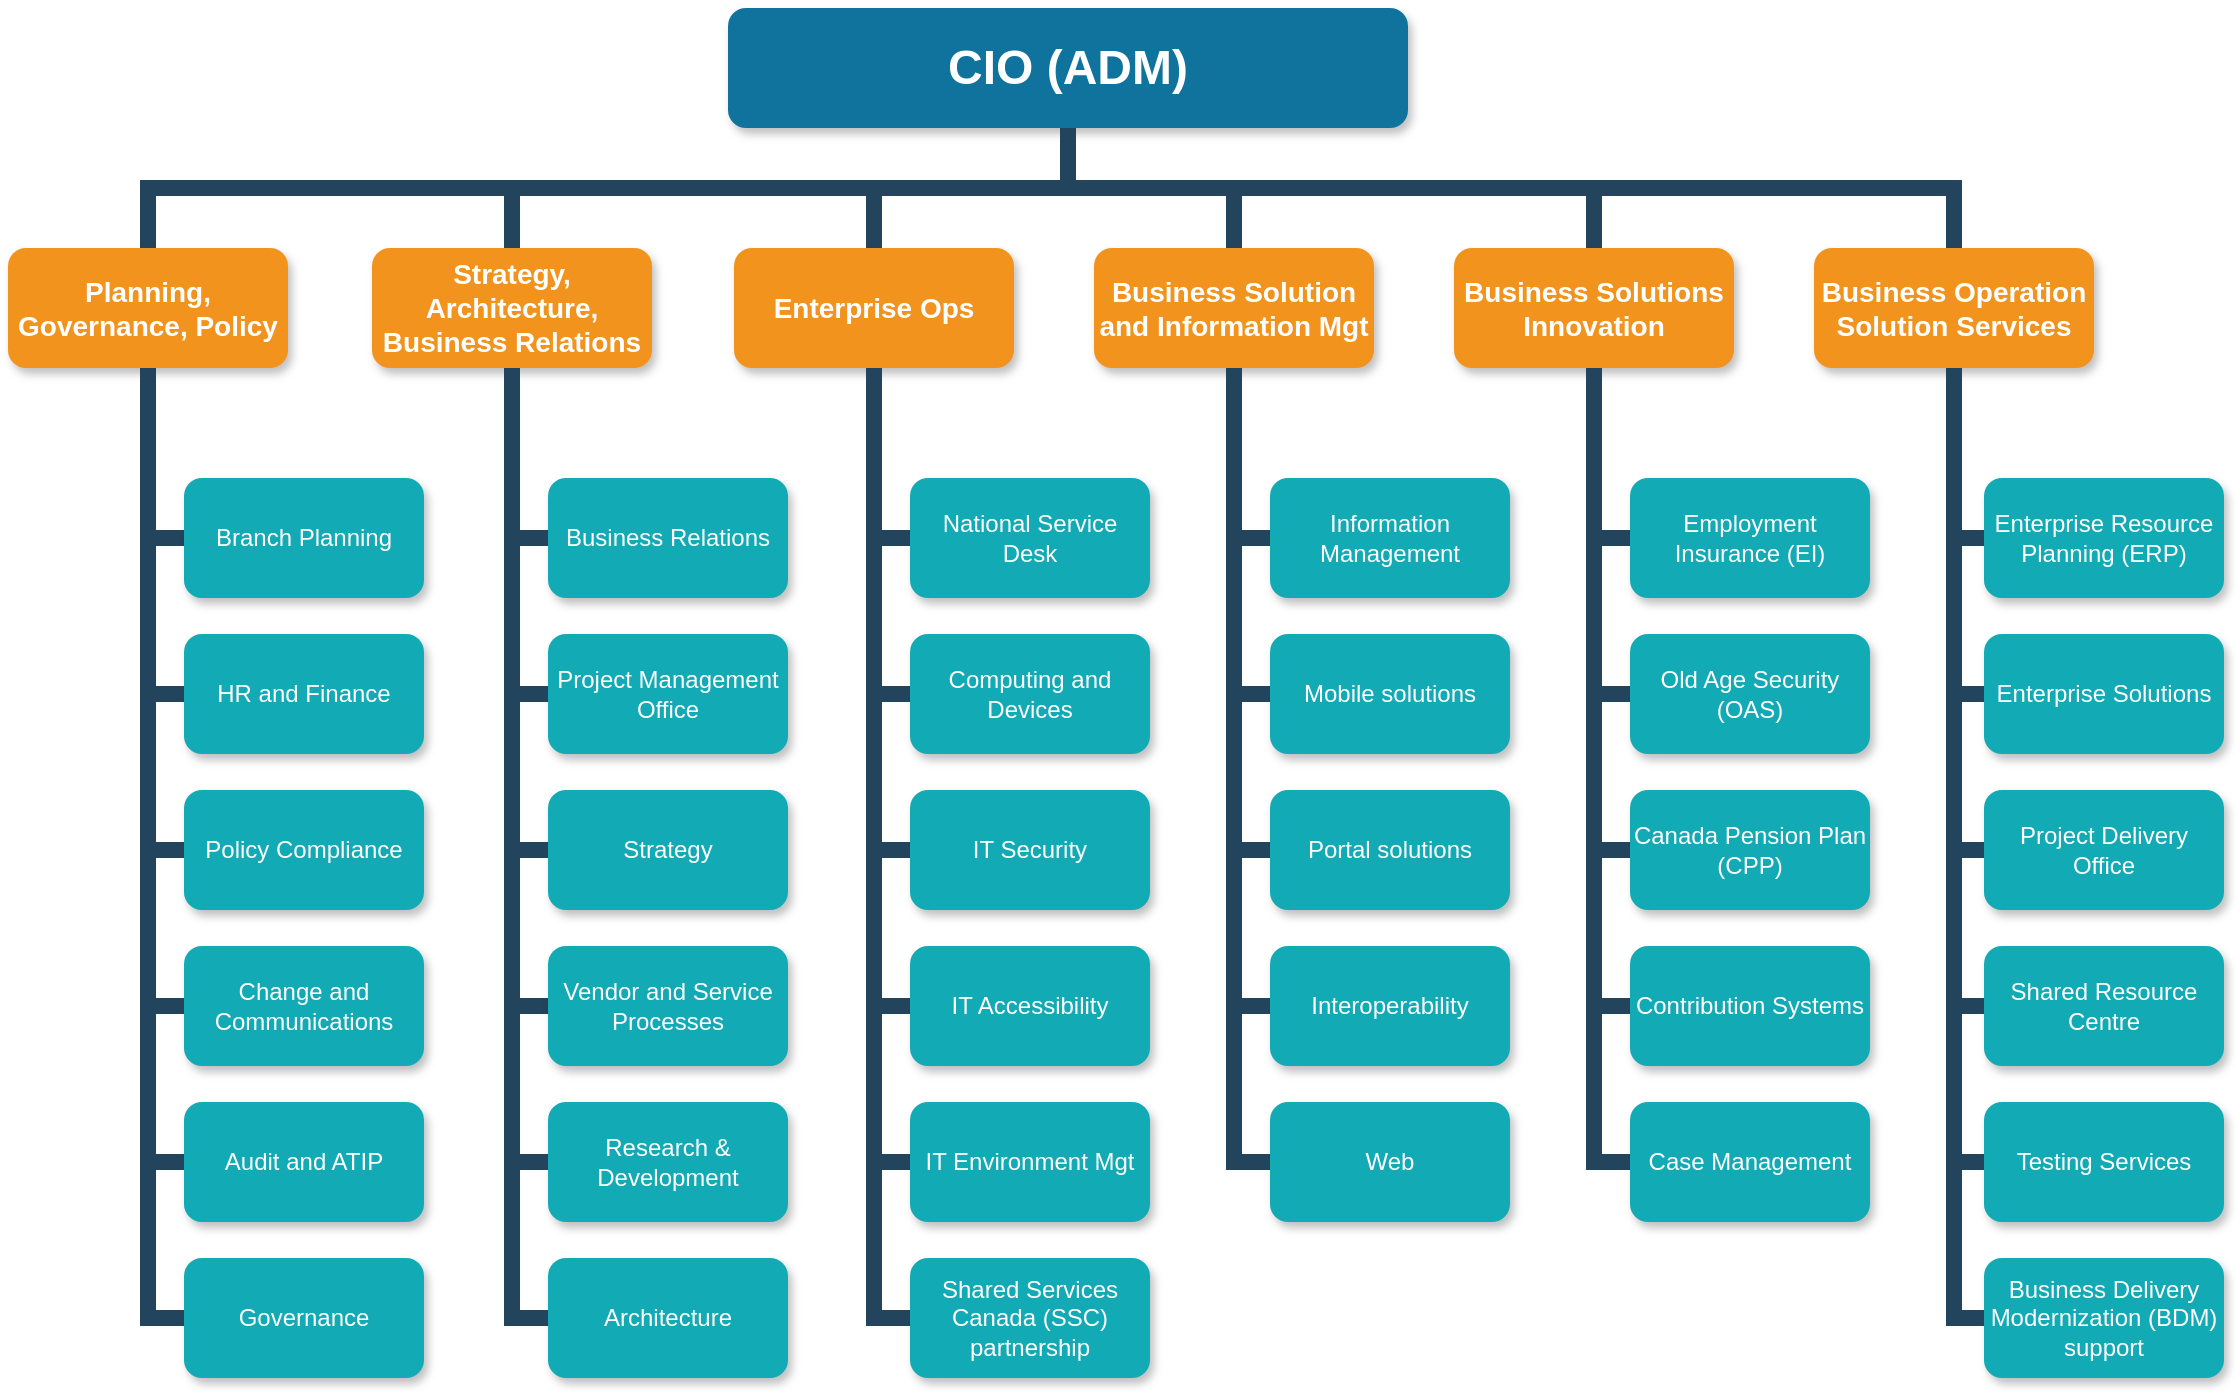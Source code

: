 <mxfile version="12.5.5" type="device"><diagram name="Page-1" id="64c3da0e-402f-94eb-ee01-a36477274f13"><mxGraphModel dx="1656" dy="853" grid="1" gridSize="10" guides="1" tooltips="1" connect="1" arrows="1" fold="1" page="1" pageScale="1" pageWidth="1169" pageHeight="826" background="#ffffff" math="0" shadow="0"><root><mxCell id="0"/><mxCell id="1" parent="0"/><mxCell id="2" value="CIO (ADM)" style="whiteSpace=wrap;rounded=1;shadow=1;fillColor=#10739E;strokeColor=none;fontColor=#FFFFFF;fontStyle=1;fontSize=24" parent="1" vertex="1"><mxGeometry x="370" y="30" width="340" height="60" as="geometry"/></mxCell><mxCell id="3" value="Planning, Governance, Policy" style="whiteSpace=wrap;rounded=1;fillColor=#F2931E;strokeColor=none;shadow=1;fontColor=#FFFFFF;fontStyle=1;fontSize=14" parent="1" vertex="1"><mxGeometry x="10" y="150.0" width="140" height="60" as="geometry"/></mxCell><mxCell id="4" value="Strategy, Architecture, Business Relations" style="whiteSpace=wrap;rounded=1;fillColor=#F2931E;strokeColor=none;shadow=1;fontColor=#FFFFFF;fontStyle=1;fontSize=14" parent="1" vertex="1"><mxGeometry x="192" y="150.0" width="140" height="60" as="geometry"/></mxCell><mxCell id="5" value="Business Operation Solution Services" style="whiteSpace=wrap;rounded=1;fillColor=#F2931E;strokeColor=none;shadow=1;fontColor=#FFFFFF;fontStyle=1;fontSize=14" parent="1" vertex="1"><mxGeometry x="913" y="150.0" width="140" height="60" as="geometry"/></mxCell><mxCell id="6" value="Enterprise Ops" style="whiteSpace=wrap;rounded=1;fillColor=#F2931E;strokeColor=none;shadow=1;fontColor=#FFFFFF;fontStyle=1;fontSize=14" parent="1" vertex="1"><mxGeometry x="373" y="150.0" width="140" height="60" as="geometry"/></mxCell><mxCell id="7" value="Business Solution and Information Mgt" style="whiteSpace=wrap;rounded=1;fillColor=#F2931E;strokeColor=none;shadow=1;fontColor=#FFFFFF;fontStyle=1;fontSize=14" parent="1" vertex="1"><mxGeometry x="553" y="150.0" width="140" height="60" as="geometry"/></mxCell><mxCell id="8" value="Business Solutions Innovation" style="whiteSpace=wrap;rounded=1;fillColor=#F2931E;strokeColor=none;shadow=1;fontColor=#FFFFFF;fontStyle=1;fontSize=14" parent="1" vertex="1"><mxGeometry x="733" y="150.0" width="140" height="60" as="geometry"/></mxCell><mxCell id="43" value="Business Relations" style="whiteSpace=wrap;rounded=1;fillColor=#12AAB5;strokeColor=none;shadow=1;fontColor=#FFFFFF;" parent="1" vertex="1"><mxGeometry x="280.0" y="265.0" width="120" height="60" as="geometry"/></mxCell><mxCell id="45" value="Project Management Office" style="whiteSpace=wrap;rounded=1;fillColor=#12aab5;strokeColor=none;shadow=1;fontColor=#FFFFFF;fontStyle=0" parent="1" vertex="1"><mxGeometry x="280.0" y="343" width="120" height="60" as="geometry"/></mxCell><mxCell id="46" value="Strategy" style="whiteSpace=wrap;rounded=1;fillColor=#12aab5;strokeColor=none;shadow=1;fontColor=#FFFFFF;fontStyle=0" parent="1" vertex="1"><mxGeometry x="280.0" y="421" width="120" height="60" as="geometry"/></mxCell><mxCell id="104" value="" style="edgeStyle=elbowEdgeStyle;elbow=vertical;rounded=0;fontColor=#000000;endArrow=none;endFill=0;strokeWidth=8;strokeColor=#23445D;entryX=0;entryY=0.5;entryDx=0;entryDy=0;exitX=0.5;exitY=1;exitDx=0;exitDy=0;" parent="1" source="3" target="jP1vPoiW48-nXuPLgTA--240" edge="1"><mxGeometry width="100" height="100" relative="1" as="geometry"><mxPoint x="210" y="270" as="sourcePoint"/><mxPoint x="180" y="280" as="targetPoint"/><Array as="points"><mxPoint x="90" y="295"/></Array></mxGeometry></mxCell><mxCell id="118" value="" style="edgeStyle=elbowEdgeStyle;elbow=horizontal;rounded=0;fontColor=#000000;endArrow=none;endFill=0;strokeWidth=8;strokeColor=#23445D;entryX=0;entryY=0.5;entryDx=0;entryDy=0;" parent="1" source="43" target="45" edge="1"><mxGeometry width="100" height="100" relative="1" as="geometry"><mxPoint x="70" y="285.0" as="sourcePoint"/><mxPoint x="80.0" y="385" as="targetPoint"/><Array as="points"><mxPoint x="262" y="340"/></Array></mxGeometry></mxCell><mxCell id="119" value="" style="edgeStyle=elbowEdgeStyle;elbow=horizontal;rounded=0;fontColor=#000000;endArrow=none;endFill=0;strokeWidth=8;strokeColor=#23445D;" parent="1" source="43" target="46" edge="1"><mxGeometry width="100" height="100" relative="1" as="geometry"><mxPoint x="80" y="285" as="sourcePoint"/><mxPoint x="80.0" y="465" as="targetPoint"/><Array as="points"><mxPoint x="262" y="370"/></Array></mxGeometry></mxCell><mxCell id="122" value="" style="edgeStyle=elbowEdgeStyle;elbow=horizontal;rounded=0;fontColor=#000000;endArrow=none;endFill=0;strokeWidth=8;strokeColor=#23445D;entryX=0;entryY=0.5;entryDx=0;entryDy=0;" parent="1" source="43" target="jP1vPoiW48-nXuPLgTA--234" edge="1"><mxGeometry width="100" height="100" relative="1" as="geometry"><mxPoint x="80" y="285" as="sourcePoint"/><mxPoint x="100" y="545" as="targetPoint"/><Array as="points"><mxPoint x="262" y="420"/></Array></mxGeometry></mxCell><mxCell id="134" value="National Service Desk" style="whiteSpace=wrap;rounded=1;fillColor=#12AAB5;strokeColor=none;shadow=1;fontColor=#FFFFFF;" parent="1" vertex="1"><mxGeometry x="461.0" y="265.0" width="120" height="60" as="geometry"/></mxCell><mxCell id="155" value="Information Management" style="whiteSpace=wrap;rounded=1;fillColor=#12AAB5;strokeColor=none;shadow=1;fontColor=#FFFFFF;" parent="1" vertex="1"><mxGeometry x="641.0" y="265.0" width="120" height="60" as="geometry"/></mxCell><mxCell id="177" value="Employment Insurance (EI)" style="whiteSpace=wrap;rounded=1;fillColor=#12AAB5;strokeColor=none;shadow=1;fontColor=#FFFFFF;" parent="1" vertex="1"><mxGeometry x="821.0" y="265.0" width="120" height="60" as="geometry"/></mxCell><mxCell id="199" value="Enterprise Resource Planning (ERP)" style="whiteSpace=wrap;rounded=1;fillColor=#12AAB5;strokeColor=none;shadow=1;fontColor=#FFFFFF;" parent="1" vertex="1"><mxGeometry x="998.0" y="265.0" width="120" height="60" as="geometry"/></mxCell><mxCell id="222" value="" style="edgeStyle=elbowEdgeStyle;elbow=vertical;rounded=0;fontColor=#000000;endArrow=none;endFill=0;strokeWidth=8;strokeColor=#23445D;entryX=0;entryY=0.5;entryDx=0;entryDy=0;exitX=0.5;exitY=1;exitDx=0;exitDy=0;" parent="1" source="6" target="134" edge="1"><mxGeometry width="100" height="100" relative="1" as="geometry"><mxPoint x="803" y="260" as="sourcePoint"/><mxPoint x="903" y="160" as="targetPoint"/><Array as="points"><mxPoint x="473" y="295"/></Array></mxGeometry></mxCell><mxCell id="223" value="" style="edgeStyle=elbowEdgeStyle;elbow=vertical;rounded=0;fontColor=#000000;endArrow=none;endFill=0;strokeWidth=8;strokeColor=#23445D;entryX=0;entryY=0.5;entryDx=0;entryDy=0;exitX=0.5;exitY=1;exitDx=0;exitDy=0;" parent="1" source="7" target="155" edge="1"><mxGeometry width="100" height="100" relative="1" as="geometry"><mxPoint x="1073" y="280" as="sourcePoint"/><mxPoint x="973" y="170" as="targetPoint"/><Array as="points"><mxPoint x="643" y="295"/></Array></mxGeometry></mxCell><mxCell id="225" value="" style="edgeStyle=elbowEdgeStyle;elbow=vertical;rounded=0;fontColor=#000000;endArrow=none;endFill=0;strokeWidth=8;strokeColor=#23445D;exitX=0.5;exitY=1;exitDx=0;exitDy=0;entryX=0;entryY=0.5;entryDx=0;entryDy=0;" parent="1" source="8" target="177" edge="1"><mxGeometry width="100" height="100" relative="1" as="geometry"><mxPoint x="1243" y="270" as="sourcePoint"/><mxPoint x="813" y="370" as="targetPoint"/><Array as="points"><mxPoint x="813" y="295"/></Array></mxGeometry></mxCell><mxCell id="227" value="" style="edgeStyle=elbowEdgeStyle;elbow=vertical;rounded=0;fontColor=#000000;endArrow=none;endFill=0;strokeWidth=8;strokeColor=#23445D;exitX=0.5;exitY=1;exitDx=0;exitDy=0;entryX=0;entryY=0.5;entryDx=0;entryDy=0;" parent="1" source="5" target="199" edge="1"><mxGeometry width="100" height="100" relative="1" as="geometry"><mxPoint x="1553" y="270" as="sourcePoint"/><mxPoint x="1003" y="295" as="targetPoint"/><Array as="points"><mxPoint x="993" y="295"/></Array></mxGeometry></mxCell><mxCell id="229" value="" style="edgeStyle=elbowEdgeStyle;elbow=vertical;rounded=0;fontColor=#000000;endArrow=none;endFill=0;strokeWidth=8;strokeColor=#23445D;" parent="1" source="2" target="3" edge="1"><mxGeometry width="100" height="100" relative="1" as="geometry"><mxPoint x="390" y="120" as="sourcePoint"/><mxPoint x="490" y="20" as="targetPoint"/></mxGeometry></mxCell><mxCell id="230" value="" style="edgeStyle=elbowEdgeStyle;elbow=vertical;rounded=0;fontColor=#000000;endArrow=none;endFill=0;strokeWidth=8;strokeColor=#23445D;" parent="1" source="2" target="4" edge="1"><mxGeometry width="100" height="100" relative="1" as="geometry"><mxPoint x="400" y="130" as="sourcePoint"/><mxPoint x="500" y="30" as="targetPoint"/></mxGeometry></mxCell><mxCell id="231" value="" style="edgeStyle=elbowEdgeStyle;elbow=vertical;rounded=0;fontColor=#000000;endArrow=none;endFill=0;strokeWidth=8;strokeColor=#23445D;" parent="1" source="2" target="6" edge="1"><mxGeometry width="100" height="100" relative="1" as="geometry"><mxPoint x="410" y="140" as="sourcePoint"/><mxPoint x="510" y="40" as="targetPoint"/></mxGeometry></mxCell><mxCell id="232" value="" style="edgeStyle=elbowEdgeStyle;elbow=vertical;rounded=0;fontColor=#000000;endArrow=none;endFill=0;strokeWidth=8;strokeColor=#23445D;" parent="1" source="2" target="7" edge="1"><mxGeometry width="100" height="100" relative="1" as="geometry"><mxPoint x="420" y="150" as="sourcePoint"/><mxPoint x="520" y="50" as="targetPoint"/></mxGeometry></mxCell><mxCell id="233" value="" style="edgeStyle=elbowEdgeStyle;elbow=vertical;rounded=0;fontColor=#000000;endArrow=none;endFill=0;strokeWidth=8;strokeColor=#23445D;" parent="1" source="2" target="8" edge="1"><mxGeometry width="100" height="100" relative="1" as="geometry"><mxPoint x="430" y="160" as="sourcePoint"/><mxPoint x="530" y="60" as="targetPoint"/></mxGeometry></mxCell><mxCell id="234" value="" style="edgeStyle=elbowEdgeStyle;elbow=vertical;rounded=0;fontColor=#000000;endArrow=none;endFill=0;strokeWidth=8;strokeColor=#23445D;" parent="1" source="2" target="5" edge="1"><mxGeometry width="100" height="100" relative="1" as="geometry"><mxPoint x="440" y="170" as="sourcePoint"/><mxPoint x="540" y="70" as="targetPoint"/></mxGeometry></mxCell><mxCell id="jP1vPoiW48-nXuPLgTA--234" value="Vendor and Service Processes" style="whiteSpace=wrap;rounded=1;fillColor=#12aab5;strokeColor=none;shadow=1;fontColor=#FFFFFF;fontStyle=0" parent="1" vertex="1"><mxGeometry x="280.0" y="499" width="120" height="60" as="geometry"/></mxCell><mxCell id="jP1vPoiW48-nXuPLgTA--235" value="Research &amp; Development" style="whiteSpace=wrap;rounded=1;fillColor=#12aab5;strokeColor=none;shadow=1;fontColor=#FFFFFF;fontStyle=0" parent="1" vertex="1"><mxGeometry x="280.0" y="577" width="120" height="60" as="geometry"/></mxCell><mxCell id="jP1vPoiW48-nXuPLgTA--237" value="Architecture" style="whiteSpace=wrap;rounded=1;fillColor=#12aab5;strokeColor=none;shadow=1;fontColor=#FFFFFF;fontStyle=0" parent="1" vertex="1"><mxGeometry x="280.0" y="655.0" width="120" height="60" as="geometry"/></mxCell><mxCell id="jP1vPoiW48-nXuPLgTA--238" value="" style="edgeStyle=elbowEdgeStyle;elbow=vertical;rounded=0;fontColor=#000000;endArrow=none;endFill=0;strokeWidth=8;strokeColor=#23445D;entryX=0;entryY=0.5;entryDx=0;entryDy=0;exitX=0.5;exitY=1;exitDx=0;exitDy=0;" parent="1" source="4" target="jP1vPoiW48-nXuPLgTA--235" edge="1"><mxGeometry width="100" height="100" relative="1" as="geometry"><mxPoint x="272" y="220.0" as="sourcePoint"/><mxPoint x="302.0" y="330" as="targetPoint"/><Array as="points"><mxPoint x="262" y="607"/></Array></mxGeometry></mxCell><mxCell id="jP1vPoiW48-nXuPLgTA--239" value="" style="edgeStyle=elbowEdgeStyle;elbow=vertical;rounded=0;fontColor=#000000;endArrow=none;endFill=0;strokeWidth=8;strokeColor=#23445D;entryX=0;entryY=0.5;entryDx=0;entryDy=0;exitX=0.5;exitY=1;exitDx=0;exitDy=0;" parent="1" source="4" target="jP1vPoiW48-nXuPLgTA--237" edge="1"><mxGeometry width="100" height="100" relative="1" as="geometry"><mxPoint x="272" y="220.0" as="sourcePoint"/><mxPoint x="302" y="640" as="targetPoint"/><Array as="points"><mxPoint x="272" y="685"/></Array></mxGeometry></mxCell><mxCell id="jP1vPoiW48-nXuPLgTA--240" value="Branch Planning" style="whiteSpace=wrap;rounded=1;fillColor=#12AAB5;strokeColor=none;shadow=1;fontColor=#FFFFFF;" parent="1" vertex="1"><mxGeometry x="98.0" y="265.0" width="120" height="60" as="geometry"/></mxCell><mxCell id="jP1vPoiW48-nXuPLgTA--241" value="HR and Finance" style="whiteSpace=wrap;rounded=1;fillColor=#12aab5;strokeColor=none;shadow=1;fontColor=#FFFFFF;fontStyle=0" parent="1" vertex="1"><mxGeometry x="98.0" y="343" width="120" height="60" as="geometry"/></mxCell><mxCell id="jP1vPoiW48-nXuPLgTA--242" value="Policy Compliance" style="whiteSpace=wrap;rounded=1;fillColor=#12aab5;strokeColor=none;shadow=1;fontColor=#FFFFFF;fontStyle=0" parent="1" vertex="1"><mxGeometry x="98.0" y="421" width="120" height="60" as="geometry"/></mxCell><mxCell id="jP1vPoiW48-nXuPLgTA--246" value="Change and Communications" style="whiteSpace=wrap;rounded=1;fillColor=#12aab5;strokeColor=none;shadow=1;fontColor=#FFFFFF;fontStyle=0" parent="1" vertex="1"><mxGeometry x="98.0" y="499" width="120" height="60" as="geometry"/></mxCell><mxCell id="jP1vPoiW48-nXuPLgTA--247" value="Audit and ATIP" style="whiteSpace=wrap;rounded=1;fillColor=#12aab5;strokeColor=none;shadow=1;fontColor=#FFFFFF;fontStyle=0" parent="1" vertex="1"><mxGeometry x="98.0" y="577" width="120" height="60" as="geometry"/></mxCell><mxCell id="jP1vPoiW48-nXuPLgTA--248" value="Governance" style="whiteSpace=wrap;rounded=1;fillColor=#12aab5;strokeColor=none;shadow=1;fontColor=#FFFFFF;fontStyle=0" parent="1" vertex="1"><mxGeometry x="98.0" y="655.0" width="120" height="60" as="geometry"/></mxCell><mxCell id="jP1vPoiW48-nXuPLgTA--249" value="" style="edgeStyle=elbowEdgeStyle;elbow=vertical;rounded=0;fontColor=#000000;endArrow=none;endFill=0;strokeWidth=8;strokeColor=#23445D;entryX=0;entryY=0.5;entryDx=0;entryDy=0;exitX=0.5;exitY=1;exitDx=0;exitDy=0;" parent="1" source="3" target="jP1vPoiW48-nXuPLgTA--241" edge="1"><mxGeometry width="100" height="100" relative="1" as="geometry"><mxPoint x="88.04" y="227.02" as="sourcePoint"/><mxPoint x="120.0" y="305" as="targetPoint"/><Array as="points"><mxPoint x="90" y="373"/></Array></mxGeometry></mxCell><mxCell id="jP1vPoiW48-nXuPLgTA--250" value="" style="edgeStyle=elbowEdgeStyle;elbow=vertical;rounded=0;fontColor=#000000;endArrow=none;endFill=0;strokeWidth=8;strokeColor=#23445D;entryX=0;entryY=0.5;entryDx=0;entryDy=0;exitX=0.5;exitY=1;exitDx=0;exitDy=0;" parent="1" source="3" target="jP1vPoiW48-nXuPLgTA--242" edge="1"><mxGeometry width="100" height="100" relative="1" as="geometry"><mxPoint x="90" y="220.0" as="sourcePoint"/><mxPoint x="120.0" y="383" as="targetPoint"/><Array as="points"><mxPoint x="90" y="451"/></Array></mxGeometry></mxCell><mxCell id="jP1vPoiW48-nXuPLgTA--251" value="" style="edgeStyle=elbowEdgeStyle;elbow=vertical;rounded=0;fontColor=#000000;endArrow=none;endFill=0;strokeWidth=8;strokeColor=#23445D;entryX=0;entryY=0.5;entryDx=0;entryDy=0;exitX=0.5;exitY=1;exitDx=0;exitDy=0;" parent="1" source="3" target="jP1vPoiW48-nXuPLgTA--246" edge="1"><mxGeometry width="100" height="100" relative="1" as="geometry"><mxPoint x="90" y="220.0" as="sourcePoint"/><mxPoint x="120.0" y="383" as="targetPoint"/><Array as="points"><mxPoint x="90" y="529"/></Array></mxGeometry></mxCell><mxCell id="jP1vPoiW48-nXuPLgTA--252" value="" style="edgeStyle=elbowEdgeStyle;elbow=vertical;rounded=0;fontColor=#000000;endArrow=none;endFill=0;strokeWidth=8;strokeColor=#23445D;entryX=0;entryY=0.5;entryDx=0;entryDy=0;exitX=0.5;exitY=1;exitDx=0;exitDy=0;" parent="1" source="3" target="jP1vPoiW48-nXuPLgTA--247" edge="1"><mxGeometry width="100" height="100" relative="1" as="geometry"><mxPoint x="90" y="220.0" as="sourcePoint"/><mxPoint x="120" y="539" as="targetPoint"/><Array as="points"><mxPoint x="90" y="607"/></Array></mxGeometry></mxCell><mxCell id="jP1vPoiW48-nXuPLgTA--253" value="" style="edgeStyle=elbowEdgeStyle;elbow=vertical;rounded=0;fontColor=#000000;endArrow=none;endFill=0;strokeWidth=8;strokeColor=#23445D;entryX=0;entryY=0.5;entryDx=0;entryDy=0;exitX=0.5;exitY=1;exitDx=0;exitDy=0;" parent="1" source="3" target="jP1vPoiW48-nXuPLgTA--248" edge="1"><mxGeometry width="100" height="100" relative="1" as="geometry"><mxPoint x="90" y="220.0" as="sourcePoint"/><mxPoint x="120" y="617" as="targetPoint"/><Array as="points"><mxPoint x="90" y="685"/></Array></mxGeometry></mxCell><mxCell id="45MHTcwh_sY5hptwWCfc-235" value="IT Security" style="whiteSpace=wrap;rounded=1;fillColor=#12AAB5;strokeColor=none;shadow=1;fontColor=#FFFFFF;" vertex="1" parent="1"><mxGeometry x="461.0" y="421.0" width="120" height="60" as="geometry"/></mxCell><mxCell id="45MHTcwh_sY5hptwWCfc-236" value="" style="edgeStyle=elbowEdgeStyle;elbow=vertical;rounded=0;fontColor=#000000;endArrow=none;endFill=0;strokeWidth=8;strokeColor=#23445D;entryX=0;entryY=0.5;entryDx=0;entryDy=0;exitX=0.5;exitY=1;exitDx=0;exitDy=0;" edge="1" parent="1" source="6" target="45MHTcwh_sY5hptwWCfc-235"><mxGeometry width="100" height="100" relative="1" as="geometry"><mxPoint x="453" y="220.0" as="sourcePoint"/><mxPoint x="483" y="305" as="targetPoint"/><Array as="points"><mxPoint x="453" y="451"/></Array></mxGeometry></mxCell><mxCell id="45MHTcwh_sY5hptwWCfc-237" value="Computing and Devices" style="whiteSpace=wrap;rounded=1;fillColor=#12AAB5;strokeColor=none;shadow=1;fontColor=#FFFFFF;" vertex="1" parent="1"><mxGeometry x="461.0" y="343.0" width="120" height="60" as="geometry"/></mxCell><mxCell id="45MHTcwh_sY5hptwWCfc-238" value="" style="edgeStyle=elbowEdgeStyle;elbow=vertical;rounded=0;fontColor=#000000;endArrow=none;endFill=0;strokeWidth=8;strokeColor=#23445D;entryX=0;entryY=0.5;entryDx=0;entryDy=0;exitX=0.5;exitY=1;exitDx=0;exitDy=0;" edge="1" parent="1" source="6" target="45MHTcwh_sY5hptwWCfc-237"><mxGeometry width="100" height="100" relative="1" as="geometry"><mxPoint x="453" y="220.0" as="sourcePoint"/><mxPoint x="483" y="461" as="targetPoint"/><Array as="points"><mxPoint x="453" y="373"/></Array></mxGeometry></mxCell><mxCell id="45MHTcwh_sY5hptwWCfc-239" value="IT Accessibility" style="whiteSpace=wrap;rounded=1;fillColor=#12AAB5;strokeColor=none;shadow=1;fontColor=#FFFFFF;" vertex="1" parent="1"><mxGeometry x="461.0" y="499.0" width="120" height="60" as="geometry"/></mxCell><mxCell id="45MHTcwh_sY5hptwWCfc-240" value="" style="edgeStyle=elbowEdgeStyle;elbow=vertical;rounded=0;fontColor=#000000;endArrow=none;endFill=0;strokeWidth=8;strokeColor=#23445D;entryX=0;entryY=0.5;entryDx=0;entryDy=0;exitX=0.5;exitY=1;exitDx=0;exitDy=0;" edge="1" parent="1" source="6" target="45MHTcwh_sY5hptwWCfc-239"><mxGeometry width="100" height="100" relative="1" as="geometry"><mxPoint x="453" y="220.0" as="sourcePoint"/><mxPoint x="483" y="461" as="targetPoint"/><Array as="points"><mxPoint x="463" y="529"/></Array></mxGeometry></mxCell><mxCell id="45MHTcwh_sY5hptwWCfc-241" value="IT Environment Mgt" style="whiteSpace=wrap;rounded=1;fillColor=#12AAB5;strokeColor=none;shadow=1;fontColor=#FFFFFF;" vertex="1" parent="1"><mxGeometry x="461.0" y="577.0" width="120" height="60" as="geometry"/></mxCell><mxCell id="45MHTcwh_sY5hptwWCfc-242" value="" style="edgeStyle=elbowEdgeStyle;elbow=vertical;rounded=0;fontColor=#000000;endArrow=none;endFill=0;strokeWidth=8;strokeColor=#23445D;entryX=0;entryY=0.5;entryDx=0;entryDy=0;exitX=0.5;exitY=1;exitDx=0;exitDy=0;" edge="1" parent="1" source="6" target="45MHTcwh_sY5hptwWCfc-241"><mxGeometry width="100" height="100" relative="1" as="geometry"><mxPoint x="453" y="220.0" as="sourcePoint"/><mxPoint x="483" y="539" as="targetPoint"/><Array as="points"><mxPoint x="453" y="607"/></Array></mxGeometry></mxCell><mxCell id="45MHTcwh_sY5hptwWCfc-243" value="Shared Services Canada (SSC) partnership" style="whiteSpace=wrap;rounded=1;fillColor=#12AAB5;strokeColor=none;shadow=1;fontColor=#FFFFFF;" vertex="1" parent="1"><mxGeometry x="461.0" y="655.0" width="120" height="60" as="geometry"/></mxCell><mxCell id="45MHTcwh_sY5hptwWCfc-244" value="" style="edgeStyle=elbowEdgeStyle;elbow=vertical;rounded=0;fontColor=#000000;endArrow=none;endFill=0;strokeWidth=8;strokeColor=#23445D;entryX=0;entryY=0.5;entryDx=0;entryDy=0;exitX=0.5;exitY=1;exitDx=0;exitDy=0;" edge="1" parent="1" source="6" target="45MHTcwh_sY5hptwWCfc-243"><mxGeometry width="100" height="100" relative="1" as="geometry"><mxPoint x="453" y="220.0" as="sourcePoint"/><mxPoint x="483" y="617" as="targetPoint"/><Array as="points"><mxPoint x="463" y="685"/></Array></mxGeometry></mxCell><mxCell id="45MHTcwh_sY5hptwWCfc-245" value="Mobile solutions" style="whiteSpace=wrap;rounded=1;fillColor=#12AAB5;strokeColor=none;shadow=1;fontColor=#FFFFFF;" vertex="1" parent="1"><mxGeometry x="641.0" y="343.0" width="120" height="60" as="geometry"/></mxCell><mxCell id="45MHTcwh_sY5hptwWCfc-246" value="" style="edgeStyle=elbowEdgeStyle;elbow=vertical;rounded=0;fontColor=#000000;endArrow=none;endFill=0;strokeWidth=8;strokeColor=#23445D;entryX=0;entryY=0.5;entryDx=0;entryDy=0;" edge="1" parent="1" target="45MHTcwh_sY5hptwWCfc-245"><mxGeometry width="100" height="100" relative="1" as="geometry"><mxPoint x="623" y="210" as="sourcePoint"/><mxPoint x="663" y="305.0" as="targetPoint"/><Array as="points"><mxPoint x="633" y="373"/></Array></mxGeometry></mxCell><mxCell id="45MHTcwh_sY5hptwWCfc-247" value="Portal solutions" style="whiteSpace=wrap;rounded=1;fillColor=#12AAB5;strokeColor=none;shadow=1;fontColor=#FFFFFF;" vertex="1" parent="1"><mxGeometry x="641.0" y="421.0" width="120" height="60" as="geometry"/></mxCell><mxCell id="45MHTcwh_sY5hptwWCfc-248" value="" style="edgeStyle=elbowEdgeStyle;elbow=vertical;rounded=0;fontColor=#000000;endArrow=none;endFill=0;strokeWidth=8;strokeColor=#23445D;entryX=0;entryY=0.5;entryDx=0;entryDy=0;exitX=0.5;exitY=1;exitDx=0;exitDy=0;" edge="1" parent="1" source="7" target="45MHTcwh_sY5hptwWCfc-247"><mxGeometry width="100" height="100" relative="1" as="geometry"><mxPoint x="633" y="220" as="sourcePoint"/><mxPoint x="663" y="383.0" as="targetPoint"/><Array as="points"><mxPoint x="633" y="451"/></Array></mxGeometry></mxCell><mxCell id="45MHTcwh_sY5hptwWCfc-249" value="Interoperability" style="whiteSpace=wrap;rounded=1;fillColor=#12AAB5;strokeColor=none;shadow=1;fontColor=#FFFFFF;" vertex="1" parent="1"><mxGeometry x="641.0" y="499.0" width="120" height="60" as="geometry"/></mxCell><mxCell id="45MHTcwh_sY5hptwWCfc-250" value="" style="edgeStyle=elbowEdgeStyle;elbow=vertical;rounded=0;fontColor=#000000;endArrow=none;endFill=0;strokeWidth=8;strokeColor=#23445D;entryX=0;entryY=0.5;entryDx=0;entryDy=0;exitX=0.5;exitY=1;exitDx=0;exitDy=0;" edge="1" parent="1" source="7" target="45MHTcwh_sY5hptwWCfc-249"><mxGeometry width="100" height="100" relative="1" as="geometry"><mxPoint x="633" y="220.0" as="sourcePoint"/><mxPoint x="663" y="461.0" as="targetPoint"/><Array as="points"><mxPoint x="643" y="529"/></Array></mxGeometry></mxCell><mxCell id="45MHTcwh_sY5hptwWCfc-251" value="Web" style="whiteSpace=wrap;rounded=1;fillColor=#12AAB5;strokeColor=none;shadow=1;fontColor=#FFFFFF;" vertex="1" parent="1"><mxGeometry x="641.0" y="577.0" width="120" height="60" as="geometry"/></mxCell><mxCell id="45MHTcwh_sY5hptwWCfc-252" value="" style="edgeStyle=elbowEdgeStyle;elbow=vertical;rounded=0;fontColor=#000000;endArrow=none;endFill=0;strokeWidth=8;strokeColor=#23445D;entryX=0;entryY=0.5;entryDx=0;entryDy=0;exitX=0.5;exitY=1;exitDx=0;exitDy=0;" edge="1" parent="1" source="7" target="45MHTcwh_sY5hptwWCfc-251"><mxGeometry width="100" height="100" relative="1" as="geometry"><mxPoint x="633" y="220.0" as="sourcePoint"/><mxPoint x="663" y="539.0" as="targetPoint"/><Array as="points"><mxPoint x="643" y="607"/></Array></mxGeometry></mxCell><mxCell id="45MHTcwh_sY5hptwWCfc-253" value="Old Age Security (OAS)" style="whiteSpace=wrap;rounded=1;fillColor=#12AAB5;strokeColor=none;shadow=1;fontColor=#FFFFFF;" vertex="1" parent="1"><mxGeometry x="821.0" y="343.0" width="120" height="60" as="geometry"/></mxCell><mxCell id="45MHTcwh_sY5hptwWCfc-254" value="Canada Pension Plan (CPP)" style="whiteSpace=wrap;rounded=1;fillColor=#12AAB5;strokeColor=none;shadow=1;fontColor=#FFFFFF;" vertex="1" parent="1"><mxGeometry x="821.0" y="421.0" width="120" height="60" as="geometry"/></mxCell><mxCell id="45MHTcwh_sY5hptwWCfc-255" value="Contribution Systems" style="whiteSpace=wrap;rounded=1;fillColor=#12AAB5;strokeColor=none;shadow=1;fontColor=#FFFFFF;" vertex="1" parent="1"><mxGeometry x="821.0" y="499.0" width="120" height="60" as="geometry"/></mxCell><mxCell id="45MHTcwh_sY5hptwWCfc-256" value="Case Management" style="whiteSpace=wrap;rounded=1;fillColor=#12AAB5;strokeColor=none;shadow=1;fontColor=#FFFFFF;" vertex="1" parent="1"><mxGeometry x="821.0" y="577.0" width="120" height="60" as="geometry"/></mxCell><mxCell id="45MHTcwh_sY5hptwWCfc-257" value="" style="edgeStyle=elbowEdgeStyle;elbow=vertical;rounded=0;fontColor=#000000;endArrow=none;endFill=0;strokeWidth=8;strokeColor=#23445D;exitX=0.5;exitY=1;exitDx=0;exitDy=0;entryX=0;entryY=0.5;entryDx=0;entryDy=0;" edge="1" parent="1" source="8" target="45MHTcwh_sY5hptwWCfc-253"><mxGeometry width="100" height="100" relative="1" as="geometry"><mxPoint x="813" y="220.0" as="sourcePoint"/><mxPoint x="843" y="305" as="targetPoint"/><Array as="points"><mxPoint x="813" y="373"/></Array></mxGeometry></mxCell><mxCell id="45MHTcwh_sY5hptwWCfc-258" value="" style="edgeStyle=elbowEdgeStyle;elbow=vertical;rounded=0;fontColor=#000000;endArrow=none;endFill=0;strokeWidth=8;strokeColor=#23445D;exitX=0.5;exitY=1;exitDx=0;exitDy=0;entryX=0;entryY=0.5;entryDx=0;entryDy=0;" edge="1" parent="1" source="8" target="45MHTcwh_sY5hptwWCfc-254"><mxGeometry width="100" height="100" relative="1" as="geometry"><mxPoint x="813" y="220.0" as="sourcePoint"/><mxPoint x="843" y="383" as="targetPoint"/><Array as="points"><mxPoint x="813" y="451"/></Array></mxGeometry></mxCell><mxCell id="45MHTcwh_sY5hptwWCfc-259" value="" style="edgeStyle=elbowEdgeStyle;elbow=vertical;rounded=0;fontColor=#000000;endArrow=none;endFill=0;strokeWidth=8;strokeColor=#23445D;exitX=0.5;exitY=1;exitDx=0;exitDy=0;entryX=0;entryY=0.5;entryDx=0;entryDy=0;" edge="1" parent="1" source="8" target="45MHTcwh_sY5hptwWCfc-255"><mxGeometry width="100" height="100" relative="1" as="geometry"><mxPoint x="813" y="220.0" as="sourcePoint"/><mxPoint x="843" y="461" as="targetPoint"/><Array as="points"><mxPoint x="813" y="529"/></Array></mxGeometry></mxCell><mxCell id="45MHTcwh_sY5hptwWCfc-260" value="" style="edgeStyle=elbowEdgeStyle;elbow=vertical;rounded=0;fontColor=#000000;endArrow=none;endFill=0;strokeWidth=8;strokeColor=#23445D;exitX=0.5;exitY=1;exitDx=0;exitDy=0;entryX=0;entryY=0.5;entryDx=0;entryDy=0;" edge="1" parent="1" source="8" target="45MHTcwh_sY5hptwWCfc-256"><mxGeometry width="100" height="100" relative="1" as="geometry"><mxPoint x="813" y="220.0" as="sourcePoint"/><mxPoint x="843" y="539" as="targetPoint"/><Array as="points"><mxPoint x="813" y="607"/></Array></mxGeometry></mxCell><mxCell id="45MHTcwh_sY5hptwWCfc-261" value="Enterprise Solutions" style="whiteSpace=wrap;rounded=1;fillColor=#12AAB5;strokeColor=none;shadow=1;fontColor=#FFFFFF;" vertex="1" parent="1"><mxGeometry x="998.0" y="343.0" width="120" height="60" as="geometry"/></mxCell><mxCell id="45MHTcwh_sY5hptwWCfc-262" value="Project Delivery Office" style="whiteSpace=wrap;rounded=1;fillColor=#12AAB5;strokeColor=none;shadow=1;fontColor=#FFFFFF;" vertex="1" parent="1"><mxGeometry x="998.0" y="421.0" width="120" height="60" as="geometry"/></mxCell><mxCell id="45MHTcwh_sY5hptwWCfc-263" value="Shared Resource Centre" style="whiteSpace=wrap;rounded=1;fillColor=#12AAB5;strokeColor=none;shadow=1;fontColor=#FFFFFF;" vertex="1" parent="1"><mxGeometry x="998.0" y="499.0" width="120" height="60" as="geometry"/></mxCell><mxCell id="45MHTcwh_sY5hptwWCfc-264" value="Testing Services" style="whiteSpace=wrap;rounded=1;fillColor=#12AAB5;strokeColor=none;shadow=1;fontColor=#FFFFFF;" vertex="1" parent="1"><mxGeometry x="998.0" y="577.0" width="120" height="60" as="geometry"/></mxCell><mxCell id="45MHTcwh_sY5hptwWCfc-265" value="Business Delivery Modernization (BDM) support" style="whiteSpace=wrap;rounded=1;fillColor=#12AAB5;strokeColor=none;shadow=1;fontColor=#FFFFFF;" vertex="1" parent="1"><mxGeometry x="998.0" y="655.0" width="120" height="60" as="geometry"/></mxCell><mxCell id="45MHTcwh_sY5hptwWCfc-266" value="" style="edgeStyle=elbowEdgeStyle;elbow=vertical;rounded=0;fontColor=#000000;endArrow=none;endFill=0;strokeWidth=8;strokeColor=#23445D;exitX=0.5;exitY=1;exitDx=0;exitDy=0;entryX=0;entryY=0.5;entryDx=0;entryDy=0;" edge="1" parent="1" source="5" target="45MHTcwh_sY5hptwWCfc-261"><mxGeometry width="100" height="100" relative="1" as="geometry"><mxPoint x="993" y="220.0" as="sourcePoint"/><mxPoint x="1023" y="305" as="targetPoint"/><Array as="points"><mxPoint x="993" y="373"/></Array></mxGeometry></mxCell><mxCell id="45MHTcwh_sY5hptwWCfc-267" value="" style="edgeStyle=elbowEdgeStyle;elbow=vertical;rounded=0;fontColor=#000000;endArrow=none;endFill=0;strokeWidth=8;strokeColor=#23445D;exitX=0.5;exitY=1;exitDx=0;exitDy=0;entryX=0;entryY=0.5;entryDx=0;entryDy=0;" edge="1" parent="1" source="5" target="45MHTcwh_sY5hptwWCfc-262"><mxGeometry width="100" height="100" relative="1" as="geometry"><mxPoint x="993" y="220.0" as="sourcePoint"/><mxPoint x="1020" y="383.0" as="targetPoint"/><Array as="points"><mxPoint x="993" y="451"/></Array></mxGeometry></mxCell><mxCell id="45MHTcwh_sY5hptwWCfc-268" value="" style="edgeStyle=elbowEdgeStyle;elbow=vertical;rounded=0;fontColor=#000000;endArrow=none;endFill=0;strokeWidth=8;strokeColor=#23445D;exitX=0.5;exitY=1;exitDx=0;exitDy=0;entryX=0;entryY=0.5;entryDx=0;entryDy=0;" edge="1" parent="1" source="5" target="45MHTcwh_sY5hptwWCfc-263"><mxGeometry width="100" height="100" relative="1" as="geometry"><mxPoint x="993" y="220.0" as="sourcePoint"/><mxPoint x="1020" y="461.0" as="targetPoint"/><Array as="points"><mxPoint x="993" y="529"/></Array></mxGeometry></mxCell><mxCell id="45MHTcwh_sY5hptwWCfc-269" value="" style="edgeStyle=elbowEdgeStyle;elbow=vertical;rounded=0;fontColor=#000000;endArrow=none;endFill=0;strokeWidth=8;strokeColor=#23445D;entryX=0;entryY=0.5;entryDx=0;entryDy=0;" edge="1" parent="1" target="45MHTcwh_sY5hptwWCfc-264"><mxGeometry width="100" height="100" relative="1" as="geometry"><mxPoint x="983" y="210" as="sourcePoint"/><mxPoint x="1020" y="539.0" as="targetPoint"/><Array as="points"><mxPoint x="993" y="607"/></Array></mxGeometry></mxCell><mxCell id="45MHTcwh_sY5hptwWCfc-270" value="" style="edgeStyle=elbowEdgeStyle;elbow=vertical;rounded=0;fontColor=#000000;endArrow=none;endFill=0;strokeWidth=8;strokeColor=#23445D;entryX=0;entryY=0.5;entryDx=0;entryDy=0;exitX=0.5;exitY=1;exitDx=0;exitDy=0;" edge="1" parent="1" source="5" target="45MHTcwh_sY5hptwWCfc-265"><mxGeometry width="100" height="100" relative="1" as="geometry"><mxPoint x="993" y="220" as="sourcePoint"/><mxPoint x="1020" y="617.0" as="targetPoint"/><Array as="points"><mxPoint x="993" y="685"/></Array></mxGeometry></mxCell></root></mxGraphModel></diagram></mxfile>